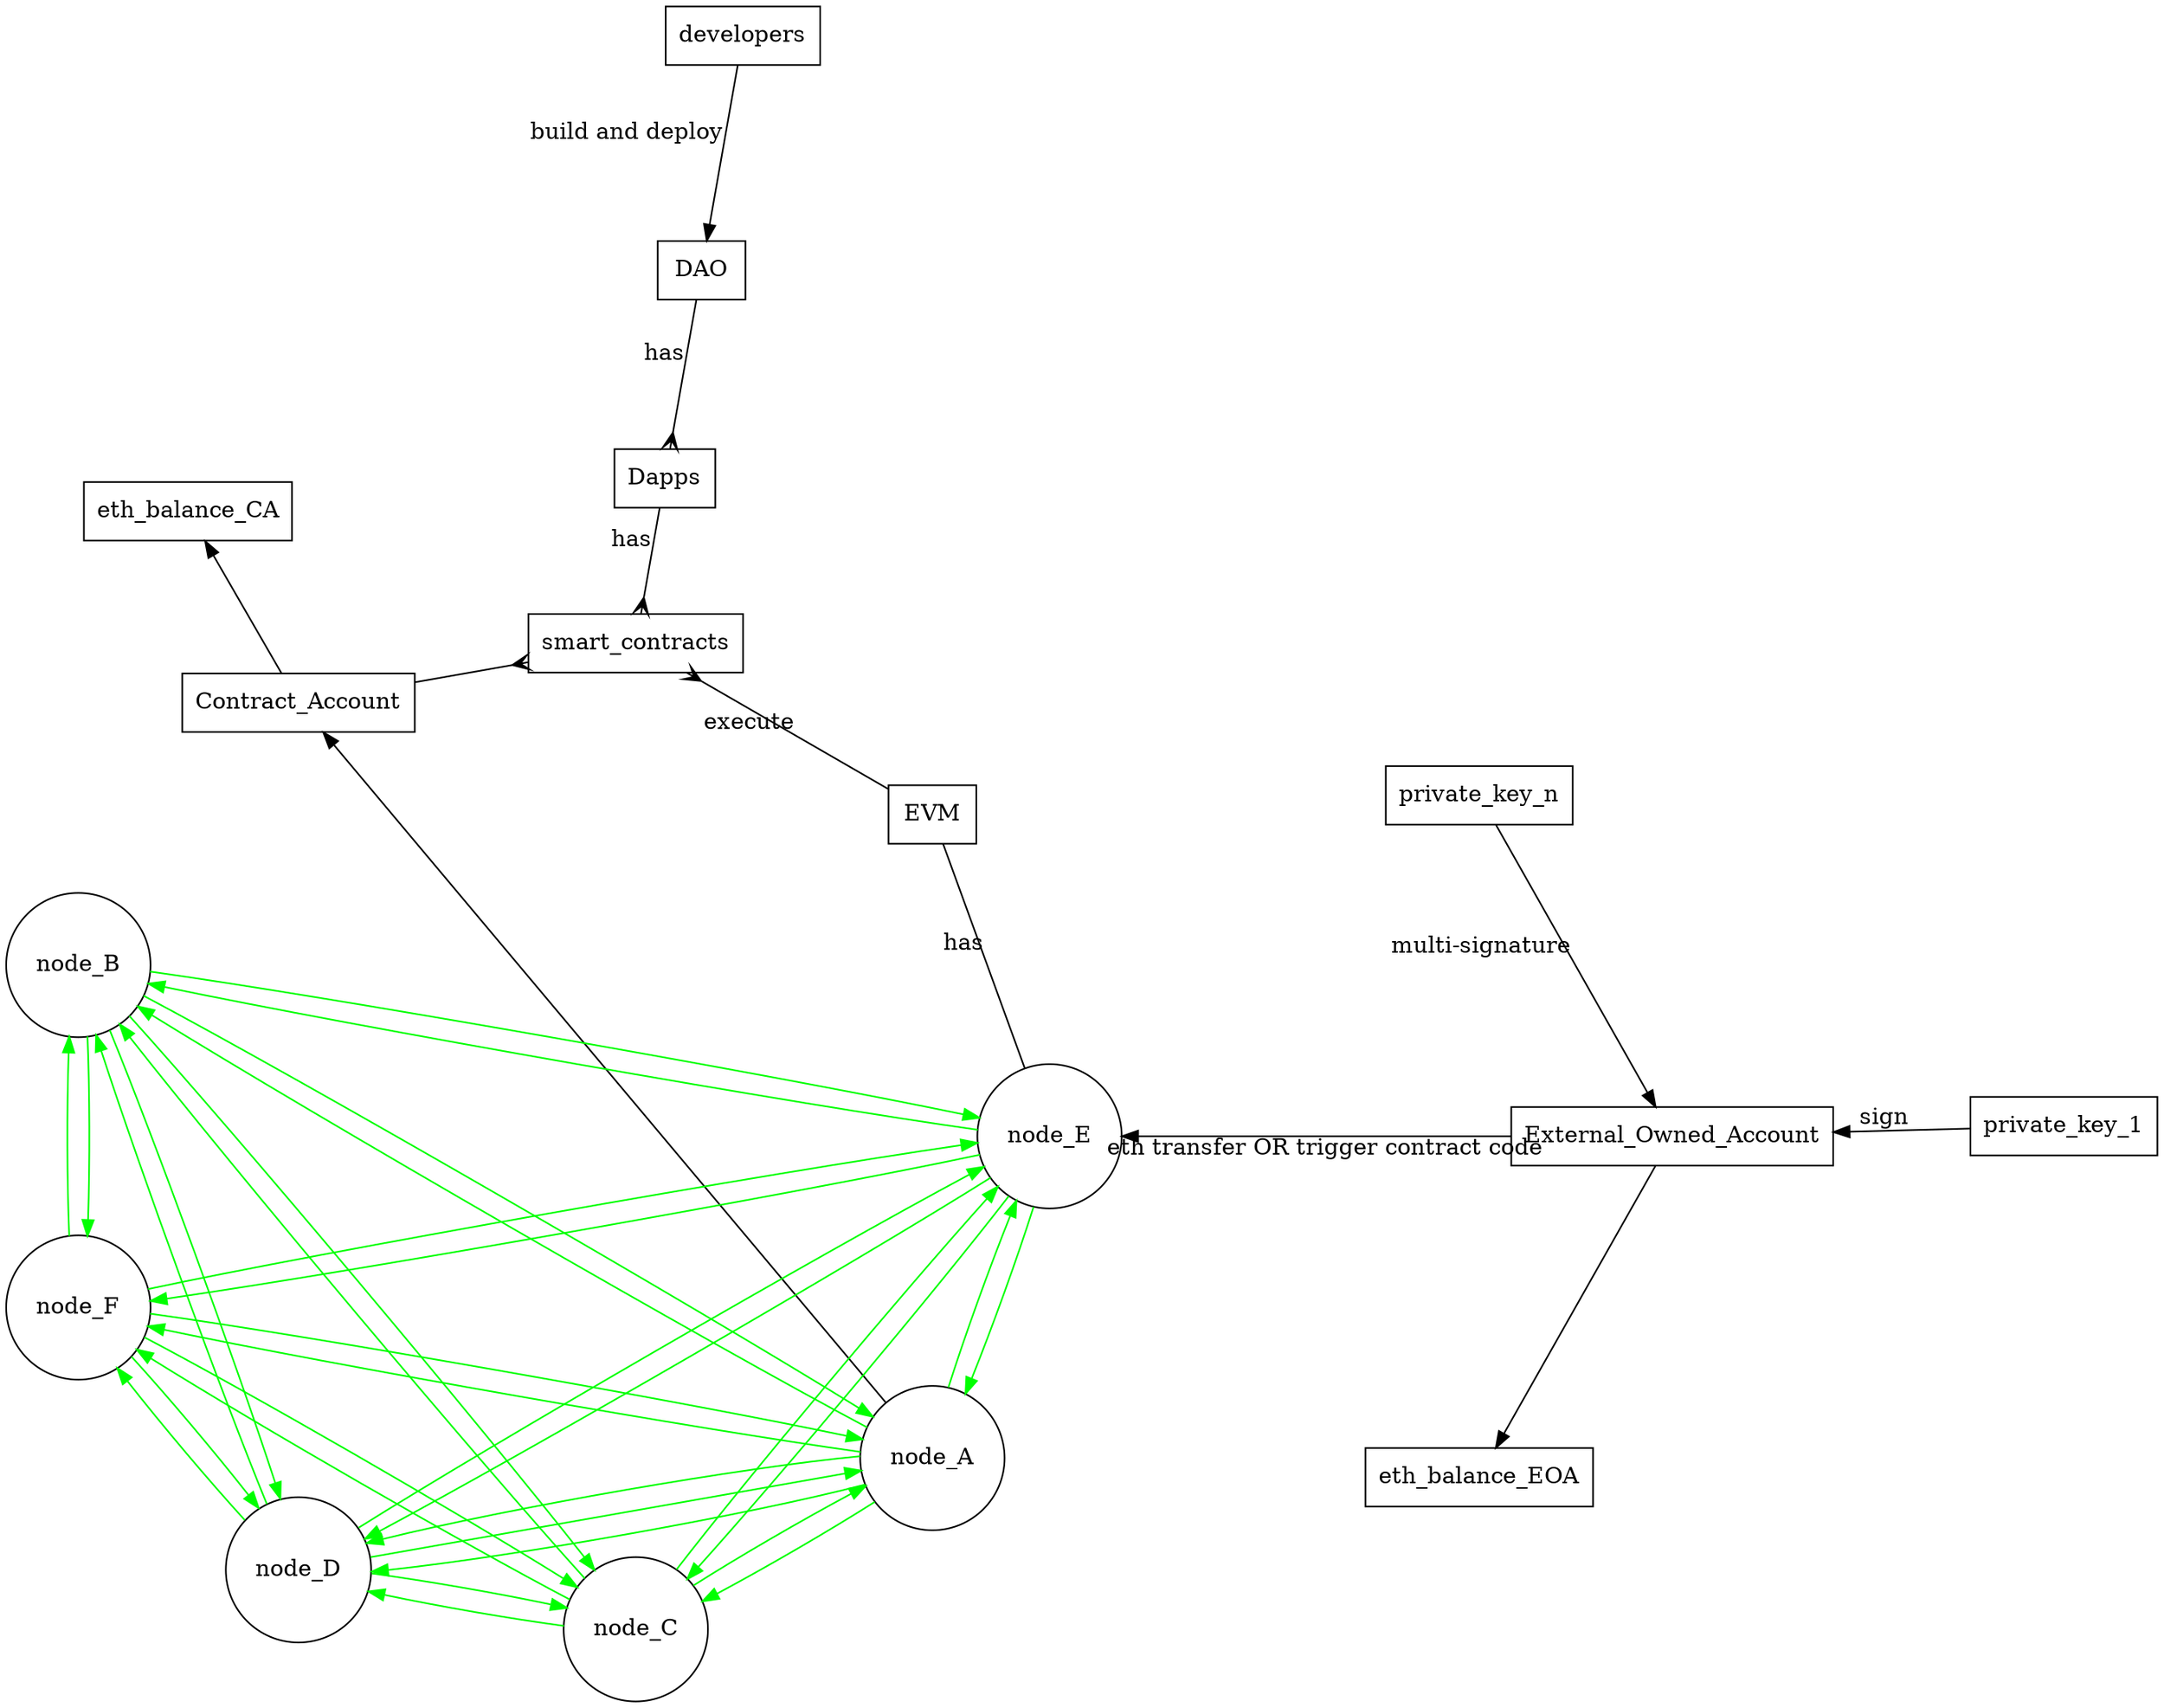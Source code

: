 digraph ethereum {

  layout="circo";
  node [shape = circle];

  node_A -> node_B [color="green"];
  node_A -> node_C [color="green"];
  node_A -> node_D [color="green"];
  node_A -> node_D [color="green"];
  node_A -> node_E [color="green"];
  node_A -> node_F [color="green"];

  node_B -> node_A [color="green"];
  node_B -> node_C [color="green"];
  node_B -> node_D [color="green"];
  node_B -> node_E [color="green"];
  node_B -> node_F [color="green"];

  node_C -> node_A [color="green"];
  node_C -> node_B [color="green"];
  node_C -> node_D [color="green"];
  node_C -> node_E [color="green"];
  node_C -> node_F [color="green"];

  node_D -> node_A [color="green"];
  node_D -> node_B [color="green"];
  node_D -> node_C [color="green"];
  node_D -> node_E [color="green"];
  node_D -> node_F [color="green"];

  node_E -> node_A [color="green"];
  node_E -> node_B [color="green"];
  node_E -> node_C [color="green"];
  node_E -> node_D [color="green"];
  node_E -> node_F [color="green"];

  node_F -> node_A [color="green"];
  node_F -> node_B [color="green"];
  node_F -> node_C [color="green"];
  node_F -> node_D [color="green"];
  node_F -> node_E [color="green"];

  rankdir=LR;
  subgraph components_by_node {

  layout="dot";
  node [shape = box];

    node_E -> EVM [label="has" arrowhead="none"];
    EVM -> smart_contracts [label="execute" arrowhead="crow"];

    node_A -> Contract_Account;
    #node_E -> External_Owned_Account;
    Contract_Account -> eth_balance_CA;
    Contract_Account -> smart_contracts [arrowhead="crow"];
    External_Owned_Account -> eth_balance_EOA;
    External_Owned_Account -> node_E [label="eth transfer OR trigger contract code"];

    #Abstract objects

    developers -> DAO [label="build and deploy"];
    DAO -> Dapps [arrowhead="crow" label="has"];
    Dapps -> smart_contracts [arrowhead="crow" label="has"];

    private_key_1 -> External_Owned_Account [label="sign"];
    private_key_n -> External_Owned_Account [label="multi-signature"];


  }

}
